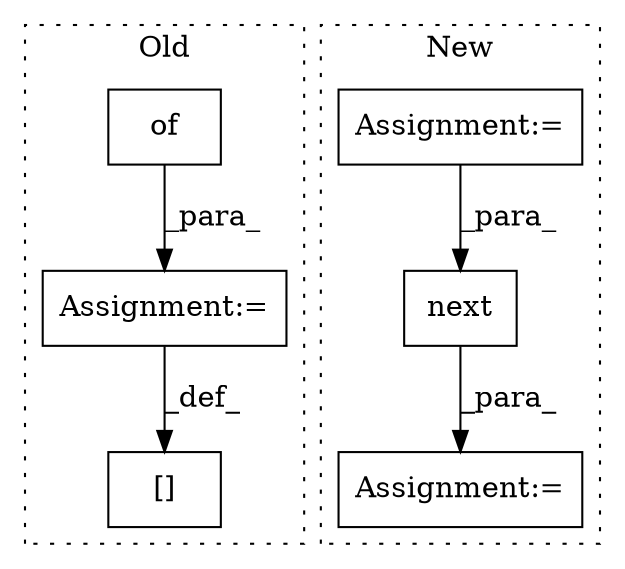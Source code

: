 digraph G {
subgraph cluster0 {
1 [label="of" a="32" s="2314" l="4" shape="box"];
4 [label="Assignment:=" a="7" s="2642" l="1" shape="box"];
5 [label="[]" a="2" s="2628,2641" l="4,1" shape="box"];
label = "Old";
style="dotted";
}
subgraph cluster1 {
2 [label="next" a="32" s="3105,3124" l="5,1" shape="box"];
3 [label="Assignment:=" a="7" s="3104" l="1" shape="box"];
6 [label="Assignment:=" a="7" s="2826" l="1" shape="box"];
label = "New";
style="dotted";
}
1 -> 4 [label="_para_"];
2 -> 3 [label="_para_"];
4 -> 5 [label="_def_"];
6 -> 2 [label="_para_"];
}